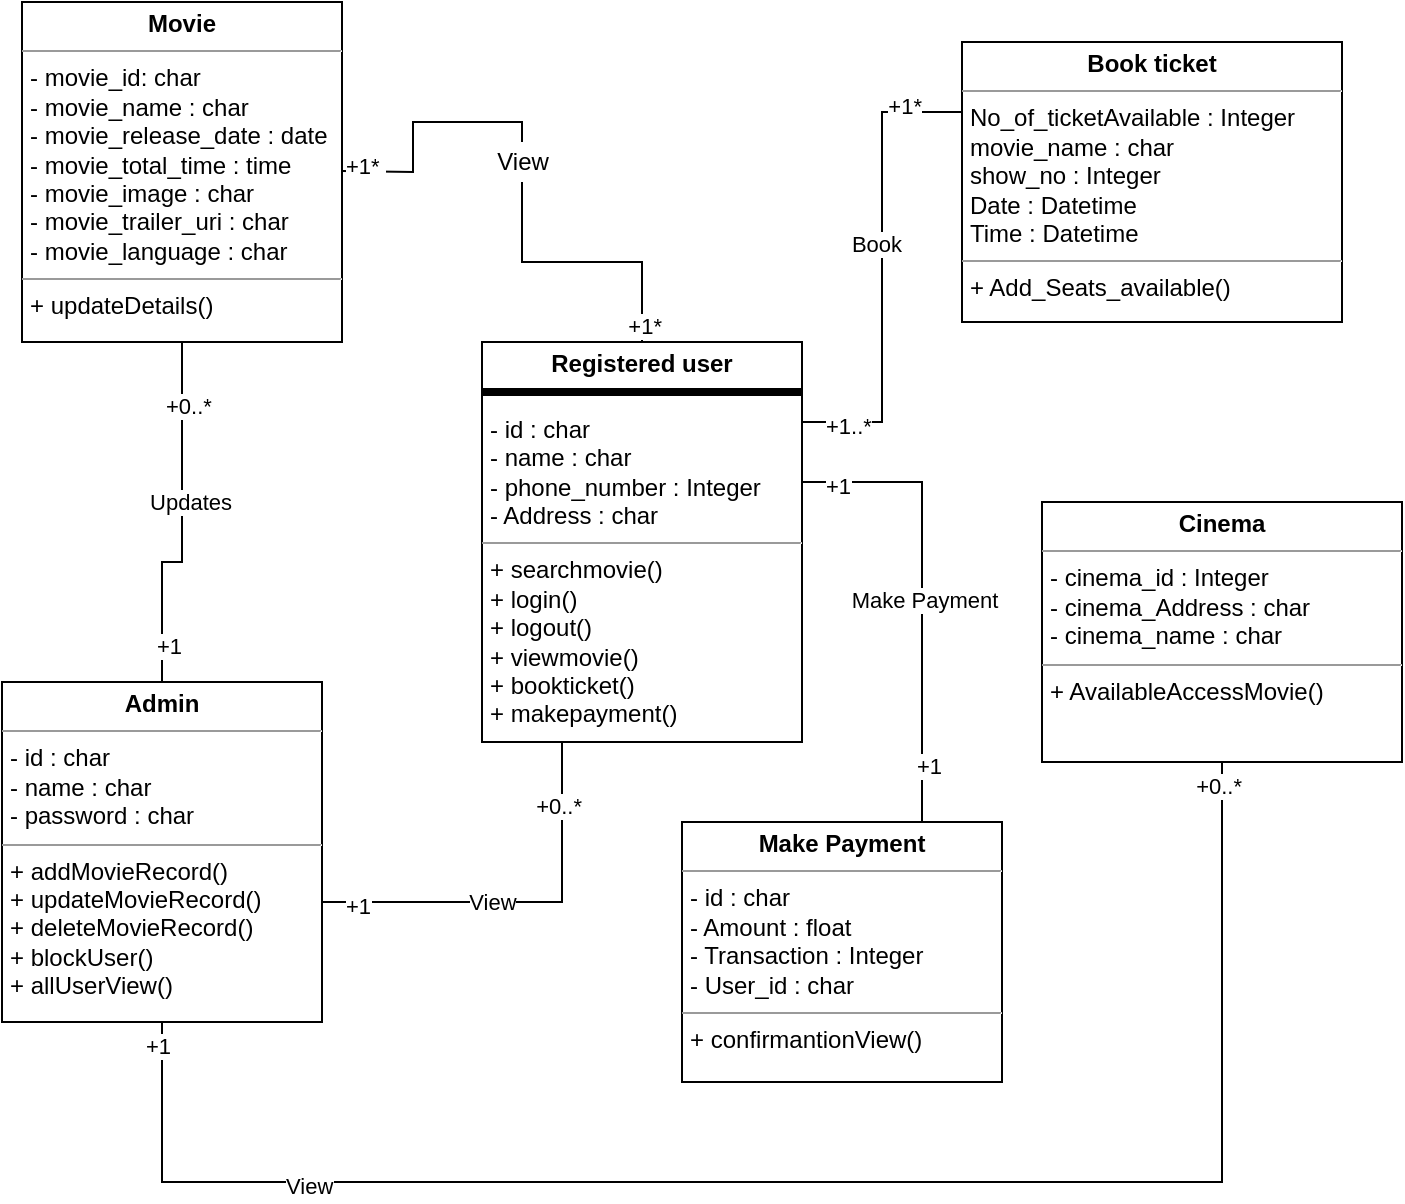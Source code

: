 <mxfile version="17.4.2" type="google"><diagram id="LruPBhJqdax-OkYJ1kJd" name="Page-1"><mxGraphModel grid="1" page="1" gridSize="10" guides="1" tooltips="1" connect="1" arrows="1" fold="1" pageScale="1" pageWidth="850" pageHeight="1100" math="0" shadow="0"><root><mxCell id="0"/><mxCell id="1" parent="0"/><mxCell id="Q8HFV1SvrTQJjhR8c1FZ-10" value="&lt;p style=&quot;margin: 0px ; margin-top: 4px ; text-align: center&quot;&gt;&lt;b&gt;Movie&lt;/b&gt;&lt;/p&gt;&lt;hr size=&quot;1&quot;&gt;&lt;p style=&quot;margin: 0px ; margin-left: 4px&quot;&gt;- movie_id: char&lt;/p&gt;&lt;p style=&quot;margin: 0px ; margin-left: 4px&quot;&gt;- movie_name : char&lt;/p&gt;&lt;p style=&quot;margin: 0px ; margin-left: 4px&quot;&gt;- movie_release_date : date&lt;/p&gt;&lt;p style=&quot;margin: 0px ; margin-left: 4px&quot;&gt;- movie_total_time : time&lt;/p&gt;&lt;p style=&quot;margin: 0px ; margin-left: 4px&quot;&gt;- movie_image : char&lt;/p&gt;&lt;p style=&quot;margin: 0px ; margin-left: 4px&quot;&gt;- movie_trailer_uri : char&lt;/p&gt;&lt;p style=&quot;margin: 0px ; margin-left: 4px&quot;&gt;- movie_language : char&lt;/p&gt;&lt;hr size=&quot;1&quot;&gt;&lt;p style=&quot;margin: 0px ; margin-left: 4px&quot;&gt;+ updateDetails()&lt;/p&gt;" style="verticalAlign=top;align=left;overflow=fill;fontSize=12;fontFamily=Helvetica;html=1;" vertex="1" parent="1"><mxGeometry x="80" y="-940" width="160" height="170" as="geometry"/></mxCell><mxCell id="Q8HFV1SvrTQJjhR8c1FZ-12" value="&lt;p style=&quot;margin: 0px ; margin-top: 4px ; text-align: center&quot;&gt;&lt;b&gt;Registered user&lt;/b&gt;&lt;/p&gt;&lt;p style=&quot;margin: 0px ; margin-top: 4px ; text-align: center&quot;&gt;&lt;b&gt;&lt;br&gt;&lt;/b&gt;&lt;/p&gt;&lt;p style=&quot;margin: 0px 0px 0px 4px&quot;&gt;- id : char&lt;/p&gt;&lt;p style=&quot;margin: 0px 0px 0px 4px&quot;&gt;- name : char&lt;/p&gt;&lt;p style=&quot;margin: 0px 0px 0px 4px&quot;&gt;- phone_number : Integer&lt;/p&gt;&lt;p style=&quot;margin: 0px 0px 0px 4px&quot;&gt;- Address : char&lt;/p&gt;&lt;hr size=&quot;1&quot;&gt;&lt;p style=&quot;margin: 0px ; margin-left: 4px&quot;&gt;+ searchmovie()&lt;/p&gt;&lt;p style=&quot;margin: 0px ; margin-left: 4px&quot;&gt;+ login()&lt;/p&gt;&lt;p style=&quot;margin: 0px ; margin-left: 4px&quot;&gt;+ logout()&lt;/p&gt;&lt;p style=&quot;margin: 0px ; margin-left: 4px&quot;&gt;+ viewmovie()&lt;/p&gt;&lt;p style=&quot;margin: 0px ; margin-left: 4px&quot;&gt;+ bookticket()&lt;/p&gt;&lt;p style=&quot;margin: 0px ; margin-left: 4px&quot;&gt;+ makepayment()&lt;/p&gt;" style="verticalAlign=top;align=left;overflow=fill;fontSize=12;fontFamily=Helvetica;html=1;" vertex="1" parent="1"><mxGeometry x="310" y="-770" width="160" height="200" as="geometry"/></mxCell><mxCell id="Q8HFV1SvrTQJjhR8c1FZ-13" value="&lt;p style=&quot;margin: 0px ; margin-top: 4px ; text-align: center&quot;&gt;&lt;b&gt;Admin&lt;/b&gt;&lt;/p&gt;&lt;hr size=&quot;1&quot;&gt;&lt;p style=&quot;margin: 0px ; margin-left: 4px&quot;&gt;- id : char&lt;/p&gt;&lt;p style=&quot;margin: 0px ; margin-left: 4px&quot;&gt;- name : char&lt;/p&gt;&lt;p style=&quot;margin: 0px ; margin-left: 4px&quot;&gt;- password : char&lt;/p&gt;&lt;hr size=&quot;1&quot;&gt;&lt;p style=&quot;margin: 0px ; margin-left: 4px&quot;&gt;+ addMovieRecord()&lt;/p&gt;&lt;p style=&quot;margin: 0px ; margin-left: 4px&quot;&gt;+ updateMovieRecord()&lt;/p&gt;&lt;p style=&quot;margin: 0px ; margin-left: 4px&quot;&gt;+ deleteMovieRecord()&lt;/p&gt;&lt;p style=&quot;margin: 0px ; margin-left: 4px&quot;&gt;+ blockUser()&lt;/p&gt;&lt;p style=&quot;margin: 0px ; margin-left: 4px&quot;&gt;+ allUserView()&lt;/p&gt;" style="verticalAlign=top;align=left;overflow=fill;fontSize=12;fontFamily=Helvetica;html=1;" vertex="1" parent="1"><mxGeometry x="70" y="-600" width="160" height="170" as="geometry"/></mxCell><mxCell id="Q8HFV1SvrTQJjhR8c1FZ-14" value="&lt;p style=&quot;margin: 0px ; margin-top: 4px ; text-align: center&quot;&gt;&lt;b&gt;Book ticket&lt;/b&gt;&lt;/p&gt;&lt;hr size=&quot;1&quot;&gt;&lt;p style=&quot;margin: 0px ; margin-left: 4px&quot;&gt;No_of_ticketAvailable : Integer&lt;/p&gt;&lt;p style=&quot;margin: 0px ; margin-left: 4px&quot;&gt;movie_name : char&lt;/p&gt;&lt;p style=&quot;margin: 0px ; margin-left: 4px&quot;&gt;show_no : Integer&lt;/p&gt;&lt;p style=&quot;margin: 0px ; margin-left: 4px&quot;&gt;Date : Datetime&lt;/p&gt;&lt;p style=&quot;margin: 0px ; margin-left: 4px&quot;&gt;Time : Datetime&amp;nbsp;&lt;/p&gt;&lt;hr size=&quot;1&quot;&gt;&lt;p style=&quot;margin: 0px ; margin-left: 4px&quot;&gt;+ Add_Seats_available()&lt;/p&gt;" style="verticalAlign=top;align=left;overflow=fill;fontSize=12;fontFamily=Helvetica;html=1;" vertex="1" parent="1"><mxGeometry x="550" y="-920" width="190" height="140" as="geometry"/></mxCell><mxCell id="Q8HFV1SvrTQJjhR8c1FZ-15" value="&lt;p style=&quot;margin: 0px ; margin-top: 4px ; text-align: center&quot;&gt;&lt;b&gt;Make Payment&lt;/b&gt;&lt;/p&gt;&lt;hr size=&quot;1&quot;&gt;&lt;p style=&quot;margin: 0px ; margin-left: 4px&quot;&gt;- id : char&lt;/p&gt;&lt;p style=&quot;margin: 0px ; margin-left: 4px&quot;&gt;- Amount : float&lt;/p&gt;&lt;p style=&quot;margin: 0px ; margin-left: 4px&quot;&gt;- Transaction : Integer&lt;/p&gt;&lt;p style=&quot;margin: 0px ; margin-left: 4px&quot;&gt;- User_id : char&lt;/p&gt;&lt;hr size=&quot;1&quot;&gt;&lt;p style=&quot;margin: 0px ; margin-left: 4px&quot;&gt;+ confirmantionView()&lt;/p&gt;" style="verticalAlign=top;align=left;overflow=fill;fontSize=12;fontFamily=Helvetica;html=1;" vertex="1" parent="1"><mxGeometry x="410" y="-530" width="160" height="130" as="geometry"/></mxCell><mxCell id="Q8HFV1SvrTQJjhR8c1FZ-16" value="&lt;p style=&quot;margin: 0px ; margin-top: 4px ; text-align: center&quot;&gt;&lt;b&gt;Cinema&lt;/b&gt;&lt;/p&gt;&lt;hr size=&quot;1&quot;&gt;&lt;p style=&quot;margin: 0px ; margin-left: 4px&quot;&gt;- cinema_id : Integer&lt;/p&gt;&lt;p style=&quot;margin: 0px ; margin-left: 4px&quot;&gt;- cinema_Address : char&lt;/p&gt;&lt;p style=&quot;margin: 0px ; margin-left: 4px&quot;&gt;- cinema_name : char&lt;/p&gt;&lt;hr size=&quot;1&quot;&gt;&lt;p style=&quot;margin: 0px ; margin-left: 4px&quot;&gt;+ AvailableAccessMovie()&lt;/p&gt;" style="verticalAlign=top;align=left;overflow=fill;fontSize=12;fontFamily=Helvetica;html=1;" vertex="1" parent="1"><mxGeometry x="590" y="-690" width="180" height="130" as="geometry"/></mxCell><mxCell id="Q8HFV1SvrTQJjhR8c1FZ-21" value="" style="endArrow=none;html=1;edgeStyle=orthogonalEdgeStyle;rounded=0;entryX=0.5;entryY=0;entryDx=0;entryDy=0;startArrow=none;" edge="1" parent="1" source="Q8HFV1SvrTQJjhR8c1FZ-24" target="Q8HFV1SvrTQJjhR8c1FZ-12"><mxGeometry relative="1" as="geometry"><mxPoint x="240" y="-855.5" as="sourcePoint"/><mxPoint x="400" y="-855.5" as="targetPoint"/></mxGeometry></mxCell><mxCell id="Q8HFV1SvrTQJjhR8c1FZ-23" value="+1*" style="edgeLabel;resizable=0;html=1;align=right;verticalAlign=bottom;" connectable="0" vertex="1" parent="Q8HFV1SvrTQJjhR8c1FZ-21"><mxGeometry x="1" relative="1" as="geometry"><mxPoint x="10" as="offset"/></mxGeometry></mxCell><mxCell id="Q8HFV1SvrTQJjhR8c1FZ-24" value="View" style="text;html=1;align=center;verticalAlign=middle;resizable=0;points=[];autosize=1;strokeColor=none;fillColor=none;" vertex="1" parent="1"><mxGeometry x="310" y="-870" width="40" height="20" as="geometry"/></mxCell><mxCell id="Q8HFV1SvrTQJjhR8c1FZ-25" value="" style="endArrow=none;html=1;edgeStyle=orthogonalEdgeStyle;rounded=0;entryX=0.5;entryY=0;entryDx=0;entryDy=0;" edge="1" parent="1" target="Q8HFV1SvrTQJjhR8c1FZ-24"><mxGeometry relative="1" as="geometry"><mxPoint x="240" y="-855.5" as="sourcePoint"/><mxPoint x="380" y="-760" as="targetPoint"/></mxGeometry></mxCell><mxCell id="Q8HFV1SvrTQJjhR8c1FZ-26" value="+1*&amp;nbsp;" style="edgeLabel;resizable=0;html=1;align=left;verticalAlign=bottom;" connectable="0" vertex="1" parent="Q8HFV1SvrTQJjhR8c1FZ-25"><mxGeometry x="-1" relative="1" as="geometry"><mxPoint y="6" as="offset"/></mxGeometry></mxCell><mxCell id="Q8HFV1SvrTQJjhR8c1FZ-28" value="" style="endArrow=none;html=1;edgeStyle=orthogonalEdgeStyle;rounded=0;exitX=0.5;exitY=1;exitDx=0;exitDy=0;entryX=0.5;entryY=0;entryDx=0;entryDy=0;" edge="1" parent="1" source="Q8HFV1SvrTQJjhR8c1FZ-10" target="Q8HFV1SvrTQJjhR8c1FZ-13"><mxGeometry relative="1" as="geometry"><mxPoint x="100" y="-660" as="sourcePoint"/><mxPoint x="260" y="-660" as="targetPoint"/><Array as="points"><mxPoint x="160" y="-660"/><mxPoint x="150" y="-660"/></Array></mxGeometry></mxCell><mxCell id="Q8HFV1SvrTQJjhR8c1FZ-29" value="+0..*" style="edgeLabel;resizable=0;html=1;align=left;verticalAlign=bottom;" connectable="0" vertex="1" parent="Q8HFV1SvrTQJjhR8c1FZ-28"><mxGeometry x="-1" relative="1" as="geometry"><mxPoint x="-10" y="40" as="offset"/></mxGeometry></mxCell><mxCell id="Q8HFV1SvrTQJjhR8c1FZ-30" value="+1" style="edgeLabel;resizable=0;html=1;align=right;verticalAlign=bottom;" connectable="0" vertex="1" parent="Q8HFV1SvrTQJjhR8c1FZ-28"><mxGeometry x="1" relative="1" as="geometry"><mxPoint x="10" y="-10" as="offset"/></mxGeometry></mxCell><mxCell id="Q8HFV1SvrTQJjhR8c1FZ-31" value="Updates" style="edgeLabel;html=1;align=center;verticalAlign=middle;resizable=0;points=[];" vertex="1" connectable="0" parent="Q8HFV1SvrTQJjhR8c1FZ-28"><mxGeometry x="-0.109" y="4" relative="1" as="geometry"><mxPoint as="offset"/></mxGeometry></mxCell><mxCell id="Q8HFV1SvrTQJjhR8c1FZ-32" value="" style="endArrow=none;html=1;edgeStyle=orthogonalEdgeStyle;rounded=0;entryX=0;entryY=0.25;entryDx=0;entryDy=0;" edge="1" parent="1" target="Q8HFV1SvrTQJjhR8c1FZ-14"><mxGeometry relative="1" as="geometry"><mxPoint x="470" y="-730" as="sourcePoint"/><mxPoint x="530" y="-870" as="targetPoint"/><Array as="points"><mxPoint x="510" y="-730"/><mxPoint x="510" y="-885"/></Array></mxGeometry></mxCell><mxCell id="Q8HFV1SvrTQJjhR8c1FZ-33" value="+1..*" style="edgeLabel;resizable=0;html=1;align=left;verticalAlign=bottom;" connectable="0" vertex="1" parent="Q8HFV1SvrTQJjhR8c1FZ-32"><mxGeometry x="-1" relative="1" as="geometry"><mxPoint x="10" y="10" as="offset"/></mxGeometry></mxCell><mxCell id="Q8HFV1SvrTQJjhR8c1FZ-34" value="+1*" style="edgeLabel;resizable=0;html=1;align=right;verticalAlign=bottom;" connectable="0" vertex="1" parent="Q8HFV1SvrTQJjhR8c1FZ-32"><mxGeometry x="1" relative="1" as="geometry"><mxPoint x="-20" y="5" as="offset"/></mxGeometry></mxCell><mxCell id="Q8HFV1SvrTQJjhR8c1FZ-39" value="Book" style="edgeLabel;html=1;align=center;verticalAlign=middle;resizable=0;points=[];" vertex="1" connectable="0" parent="Q8HFV1SvrTQJjhR8c1FZ-32"><mxGeometry x="0.096" y="3" relative="1" as="geometry"><mxPoint as="offset"/></mxGeometry></mxCell><mxCell id="Q8HFV1SvrTQJjhR8c1FZ-40" value="" style="endArrow=none;html=1;edgeStyle=orthogonalEdgeStyle;rounded=0;entryX=0.25;entryY=1;entryDx=0;entryDy=0;" edge="1" parent="1" target="Q8HFV1SvrTQJjhR8c1FZ-12"><mxGeometry relative="1" as="geometry"><mxPoint x="230" y="-490" as="sourcePoint"/><mxPoint x="390" y="-490" as="targetPoint"/><Array as="points"><mxPoint x="350" y="-490"/></Array></mxGeometry></mxCell><mxCell id="Q8HFV1SvrTQJjhR8c1FZ-41" value="+1" style="edgeLabel;resizable=0;html=1;align=left;verticalAlign=bottom;" connectable="0" vertex="1" parent="Q8HFV1SvrTQJjhR8c1FZ-40"><mxGeometry x="-1" relative="1" as="geometry"><mxPoint x="10" y="10" as="offset"/></mxGeometry></mxCell><mxCell id="Q8HFV1SvrTQJjhR8c1FZ-42" value="+0..*" style="edgeLabel;resizable=0;html=1;align=right;verticalAlign=bottom;" connectable="0" vertex="1" parent="Q8HFV1SvrTQJjhR8c1FZ-40"><mxGeometry x="1" relative="1" as="geometry"><mxPoint x="10" y="40" as="offset"/></mxGeometry></mxCell><mxCell id="Q8HFV1SvrTQJjhR8c1FZ-43" value="View" style="edgeLabel;html=1;align=center;verticalAlign=middle;resizable=0;points=[];" vertex="1" connectable="0" parent="Q8HFV1SvrTQJjhR8c1FZ-40"><mxGeometry x="-0.154" relative="1" as="geometry"><mxPoint as="offset"/></mxGeometry></mxCell><mxCell id="Q8HFV1SvrTQJjhR8c1FZ-45" value="" style="endArrow=none;html=1;edgeStyle=orthogonalEdgeStyle;rounded=0;entryX=0.75;entryY=0;entryDx=0;entryDy=0;" edge="1" parent="1" target="Q8HFV1SvrTQJjhR8c1FZ-15"><mxGeometry relative="1" as="geometry"><mxPoint x="470" y="-700" as="sourcePoint"/><mxPoint x="630" y="-700" as="targetPoint"/><Array as="points"><mxPoint x="530" y="-700"/></Array></mxGeometry></mxCell><mxCell id="Q8HFV1SvrTQJjhR8c1FZ-46" value="+1" style="edgeLabel;resizable=0;html=1;align=left;verticalAlign=bottom;" connectable="0" vertex="1" parent="Q8HFV1SvrTQJjhR8c1FZ-45"><mxGeometry x="-1" relative="1" as="geometry"><mxPoint x="10" y="10" as="offset"/></mxGeometry></mxCell><mxCell id="Q8HFV1SvrTQJjhR8c1FZ-47" value="+1" style="edgeLabel;resizable=0;html=1;align=right;verticalAlign=bottom;" connectable="0" vertex="1" parent="Q8HFV1SvrTQJjhR8c1FZ-45"><mxGeometry x="1" relative="1" as="geometry"><mxPoint x="10" y="-20" as="offset"/></mxGeometry></mxCell><mxCell id="Q8HFV1SvrTQJjhR8c1FZ-48" value="Make Payment" style="edgeLabel;html=1;align=center;verticalAlign=middle;resizable=0;points=[];" vertex="1" connectable="0" parent="Q8HFV1SvrTQJjhR8c1FZ-45"><mxGeometry x="0.036" y="1" relative="1" as="geometry"><mxPoint as="offset"/></mxGeometry></mxCell><mxCell id="Q8HFV1SvrTQJjhR8c1FZ-49" value="" style="endArrow=none;html=1;edgeStyle=orthogonalEdgeStyle;rounded=0;entryX=0.5;entryY=1;entryDx=0;entryDy=0;exitX=0.5;exitY=1;exitDx=0;exitDy=0;" edge="1" parent="1" source="Q8HFV1SvrTQJjhR8c1FZ-13" target="Q8HFV1SvrTQJjhR8c1FZ-16"><mxGeometry relative="1" as="geometry"><mxPoint x="150" y="-420" as="sourcePoint"/><mxPoint x="730" y="-465.5" as="targetPoint"/><Array as="points"><mxPoint x="150" y="-350"/><mxPoint x="680" y="-350"/></Array></mxGeometry></mxCell><mxCell id="Q8HFV1SvrTQJjhR8c1FZ-50" value="View" style="edgeLabel;resizable=0;html=1;align=left;verticalAlign=bottom;" connectable="0" vertex="1" parent="Q8HFV1SvrTQJjhR8c1FZ-49"><mxGeometry x="-1" relative="1" as="geometry"><mxPoint x="60" y="90" as="offset"/></mxGeometry></mxCell><mxCell id="AXMMmiREWARnjrlM8o78-1" value="" style="line;strokeWidth=4;html=1;perimeter=backbonePerimeter;points=[];outlineConnect=0;" vertex="1" parent="1"><mxGeometry x="310" y="-750" width="160" height="10" as="geometry"/></mxCell><mxCell id="AXMMmiREWARnjrlM8o78-2" value="+1" style="edgeLabel;resizable=0;html=1;align=left;verticalAlign=bottom;" connectable="0" vertex="1" parent="1"><mxGeometry x="140" y="-410" as="geometry"/></mxCell><mxCell id="AXMMmiREWARnjrlM8o78-3" value="+0..*" style="edgeLabel;resizable=0;html=1;align=right;verticalAlign=bottom;" connectable="0" vertex="1" parent="1"><mxGeometry x="690" y="-540" as="geometry"/></mxCell></root></mxGraphModel></diagram></mxfile>